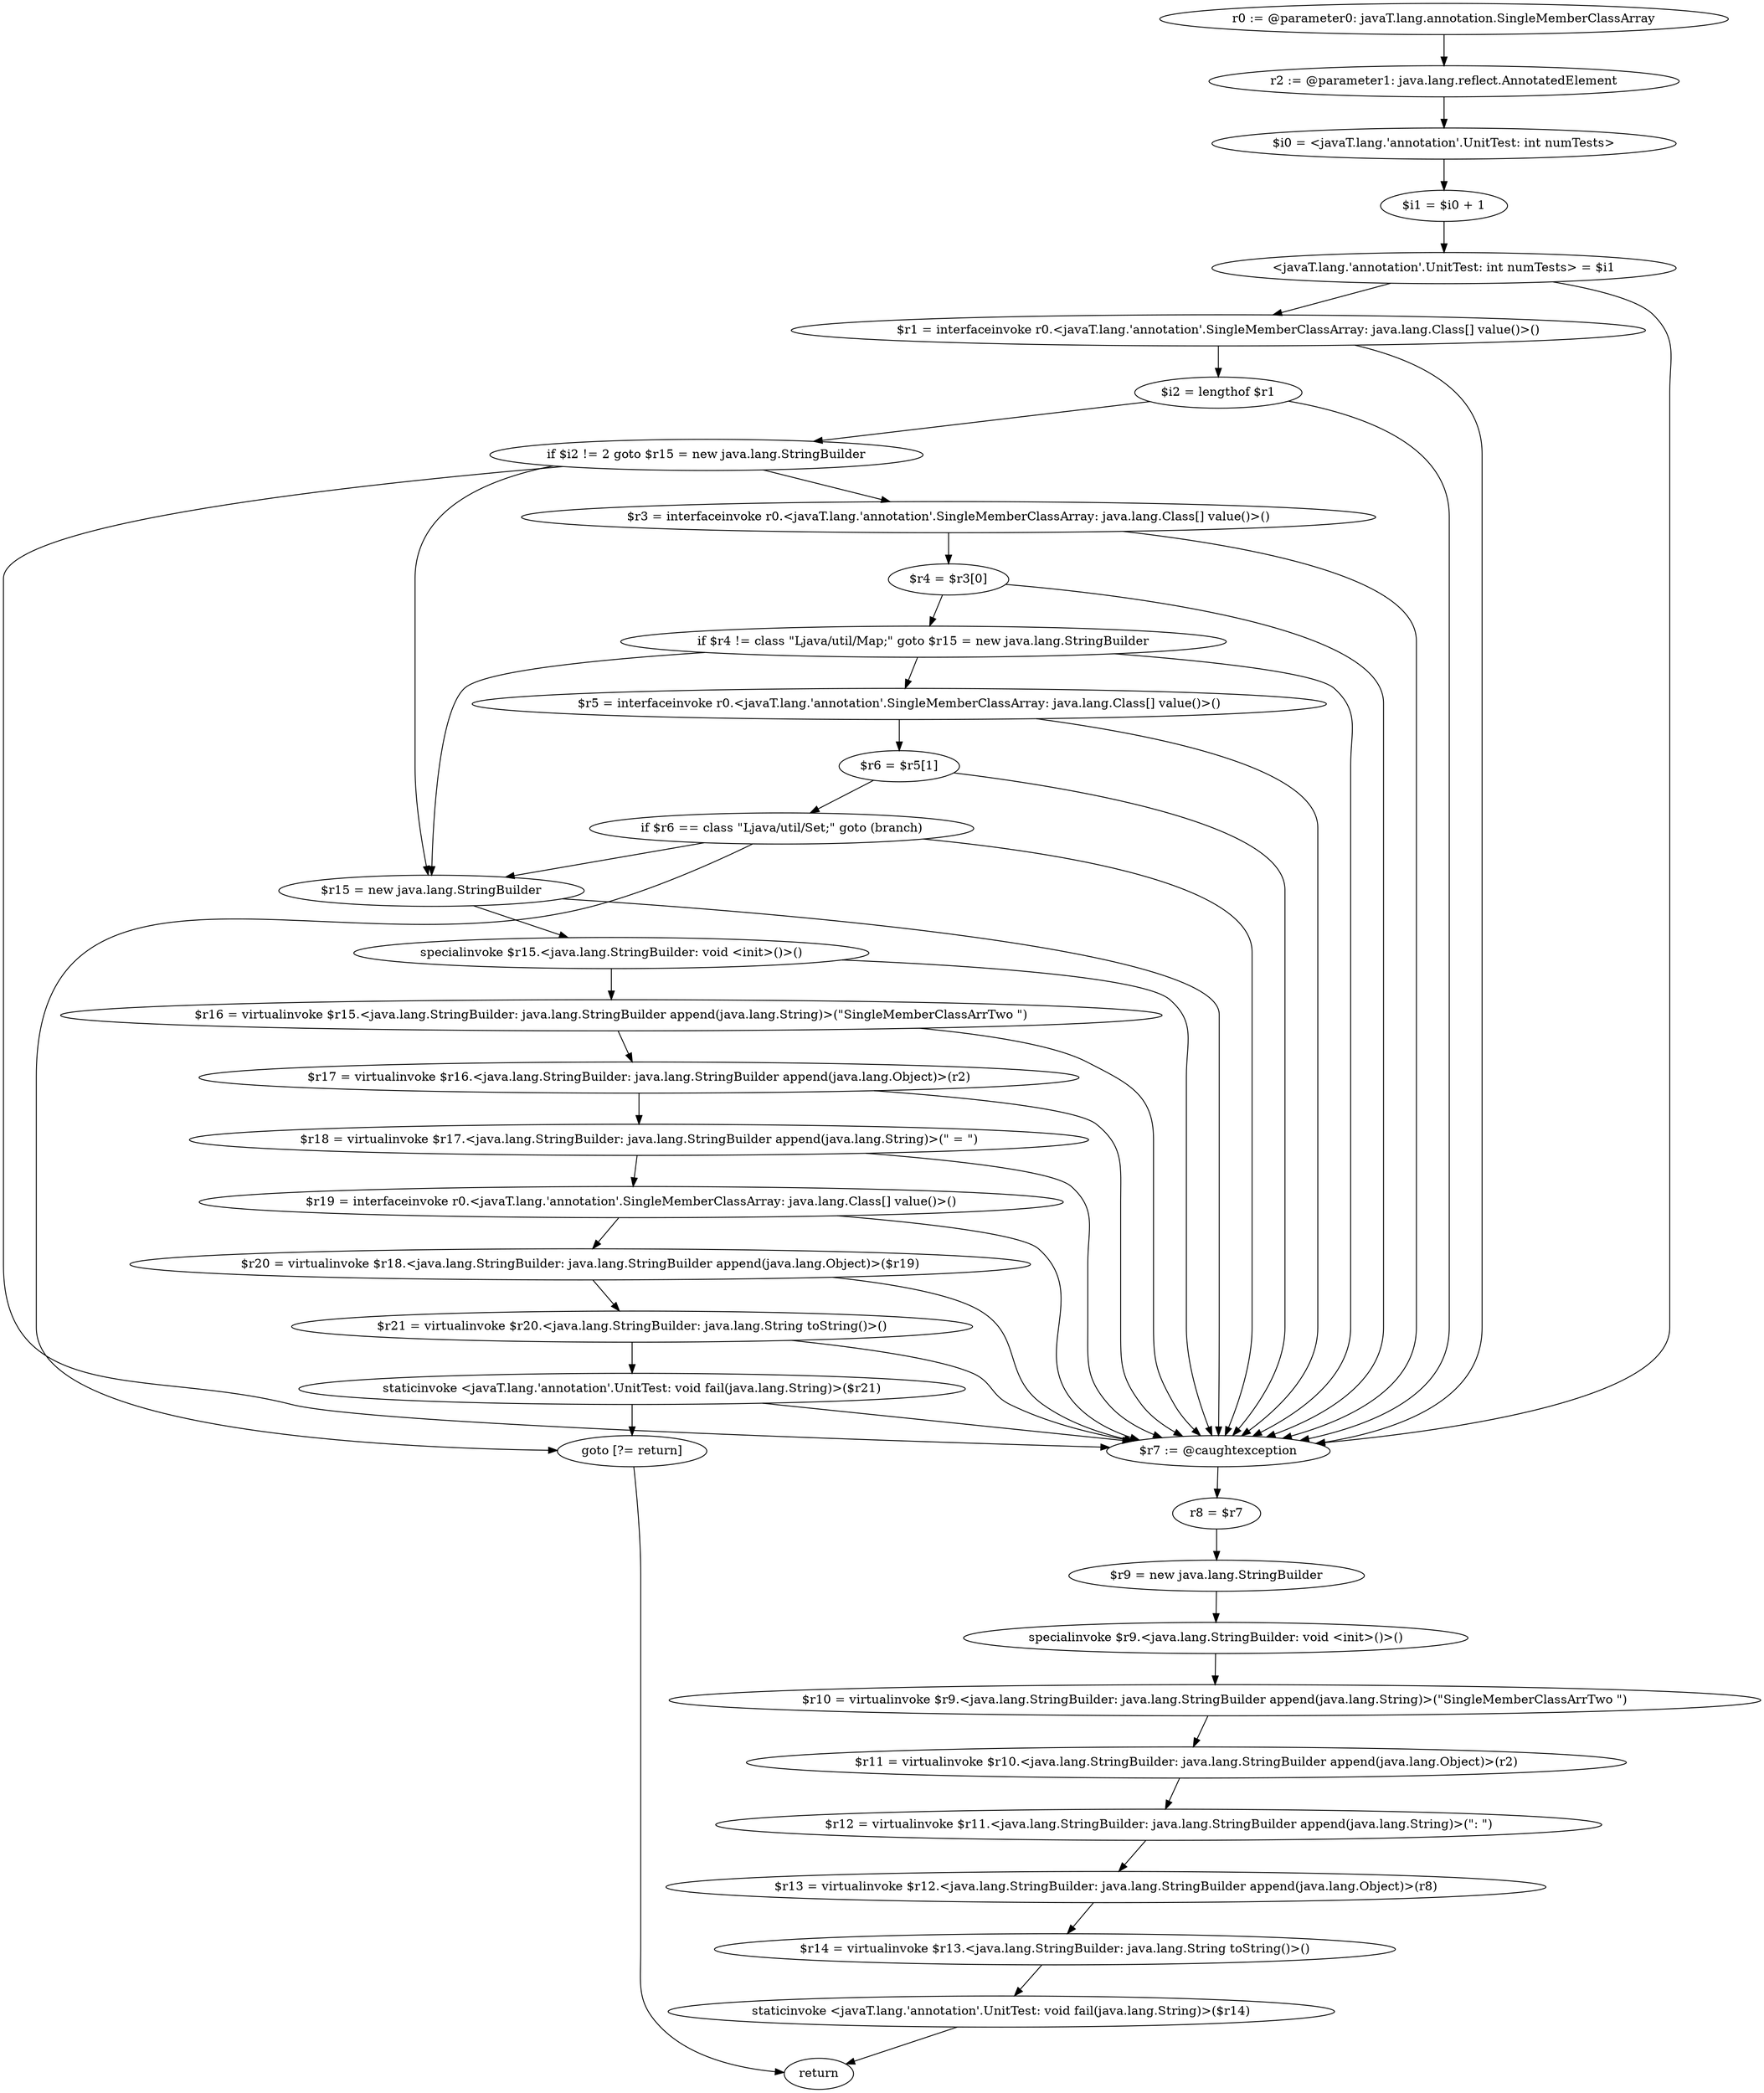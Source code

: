 digraph "unitGraph" {
    "r0 := @parameter0: javaT.lang.annotation.SingleMemberClassArray"
    "r2 := @parameter1: java.lang.reflect.AnnotatedElement"
    "$i0 = <javaT.lang.'annotation'.UnitTest: int numTests>"
    "$i1 = $i0 + 1"
    "<javaT.lang.'annotation'.UnitTest: int numTests> = $i1"
    "$r1 = interfaceinvoke r0.<javaT.lang.'annotation'.SingleMemberClassArray: java.lang.Class[] value()>()"
    "$i2 = lengthof $r1"
    "if $i2 != 2 goto $r15 = new java.lang.StringBuilder"
    "$r3 = interfaceinvoke r0.<javaT.lang.'annotation'.SingleMemberClassArray: java.lang.Class[] value()>()"
    "$r4 = $r3[0]"
    "if $r4 != class \"Ljava/util/Map;\" goto $r15 = new java.lang.StringBuilder"
    "$r5 = interfaceinvoke r0.<javaT.lang.'annotation'.SingleMemberClassArray: java.lang.Class[] value()>()"
    "$r6 = $r5[1]"
    "if $r6 == class \"Ljava/util/Set;\" goto (branch)"
    "$r15 = new java.lang.StringBuilder"
    "specialinvoke $r15.<java.lang.StringBuilder: void <init>()>()"
    "$r16 = virtualinvoke $r15.<java.lang.StringBuilder: java.lang.StringBuilder append(java.lang.String)>(\"SingleMemberClassArrTwo \")"
    "$r17 = virtualinvoke $r16.<java.lang.StringBuilder: java.lang.StringBuilder append(java.lang.Object)>(r2)"
    "$r18 = virtualinvoke $r17.<java.lang.StringBuilder: java.lang.StringBuilder append(java.lang.String)>(\" = \")"
    "$r19 = interfaceinvoke r0.<javaT.lang.'annotation'.SingleMemberClassArray: java.lang.Class[] value()>()"
    "$r20 = virtualinvoke $r18.<java.lang.StringBuilder: java.lang.StringBuilder append(java.lang.Object)>($r19)"
    "$r21 = virtualinvoke $r20.<java.lang.StringBuilder: java.lang.String toString()>()"
    "staticinvoke <javaT.lang.'annotation'.UnitTest: void fail(java.lang.String)>($r21)"
    "goto [?= return]"
    "$r7 := @caughtexception"
    "r8 = $r7"
    "$r9 = new java.lang.StringBuilder"
    "specialinvoke $r9.<java.lang.StringBuilder: void <init>()>()"
    "$r10 = virtualinvoke $r9.<java.lang.StringBuilder: java.lang.StringBuilder append(java.lang.String)>(\"SingleMemberClassArrTwo \")"
    "$r11 = virtualinvoke $r10.<java.lang.StringBuilder: java.lang.StringBuilder append(java.lang.Object)>(r2)"
    "$r12 = virtualinvoke $r11.<java.lang.StringBuilder: java.lang.StringBuilder append(java.lang.String)>(\": \")"
    "$r13 = virtualinvoke $r12.<java.lang.StringBuilder: java.lang.StringBuilder append(java.lang.Object)>(r8)"
    "$r14 = virtualinvoke $r13.<java.lang.StringBuilder: java.lang.String toString()>()"
    "staticinvoke <javaT.lang.'annotation'.UnitTest: void fail(java.lang.String)>($r14)"
    "return"
    "r0 := @parameter0: javaT.lang.annotation.SingleMemberClassArray"->"r2 := @parameter1: java.lang.reflect.AnnotatedElement";
    "r2 := @parameter1: java.lang.reflect.AnnotatedElement"->"$i0 = <javaT.lang.'annotation'.UnitTest: int numTests>";
    "$i0 = <javaT.lang.'annotation'.UnitTest: int numTests>"->"$i1 = $i0 + 1";
    "$i1 = $i0 + 1"->"<javaT.lang.'annotation'.UnitTest: int numTests> = $i1";
    "<javaT.lang.'annotation'.UnitTest: int numTests> = $i1"->"$r1 = interfaceinvoke r0.<javaT.lang.'annotation'.SingleMemberClassArray: java.lang.Class[] value()>()";
    "<javaT.lang.'annotation'.UnitTest: int numTests> = $i1"->"$r7 := @caughtexception";
    "$r1 = interfaceinvoke r0.<javaT.lang.'annotation'.SingleMemberClassArray: java.lang.Class[] value()>()"->"$i2 = lengthof $r1";
    "$r1 = interfaceinvoke r0.<javaT.lang.'annotation'.SingleMemberClassArray: java.lang.Class[] value()>()"->"$r7 := @caughtexception";
    "$i2 = lengthof $r1"->"if $i2 != 2 goto $r15 = new java.lang.StringBuilder";
    "$i2 = lengthof $r1"->"$r7 := @caughtexception";
    "if $i2 != 2 goto $r15 = new java.lang.StringBuilder"->"$r3 = interfaceinvoke r0.<javaT.lang.'annotation'.SingleMemberClassArray: java.lang.Class[] value()>()";
    "if $i2 != 2 goto $r15 = new java.lang.StringBuilder"->"$r15 = new java.lang.StringBuilder";
    "if $i2 != 2 goto $r15 = new java.lang.StringBuilder"->"$r7 := @caughtexception";
    "$r3 = interfaceinvoke r0.<javaT.lang.'annotation'.SingleMemberClassArray: java.lang.Class[] value()>()"->"$r4 = $r3[0]";
    "$r3 = interfaceinvoke r0.<javaT.lang.'annotation'.SingleMemberClassArray: java.lang.Class[] value()>()"->"$r7 := @caughtexception";
    "$r4 = $r3[0]"->"if $r4 != class \"Ljava/util/Map;\" goto $r15 = new java.lang.StringBuilder";
    "$r4 = $r3[0]"->"$r7 := @caughtexception";
    "if $r4 != class \"Ljava/util/Map;\" goto $r15 = new java.lang.StringBuilder"->"$r5 = interfaceinvoke r0.<javaT.lang.'annotation'.SingleMemberClassArray: java.lang.Class[] value()>()";
    "if $r4 != class \"Ljava/util/Map;\" goto $r15 = new java.lang.StringBuilder"->"$r15 = new java.lang.StringBuilder";
    "if $r4 != class \"Ljava/util/Map;\" goto $r15 = new java.lang.StringBuilder"->"$r7 := @caughtexception";
    "$r5 = interfaceinvoke r0.<javaT.lang.'annotation'.SingleMemberClassArray: java.lang.Class[] value()>()"->"$r6 = $r5[1]";
    "$r5 = interfaceinvoke r0.<javaT.lang.'annotation'.SingleMemberClassArray: java.lang.Class[] value()>()"->"$r7 := @caughtexception";
    "$r6 = $r5[1]"->"if $r6 == class \"Ljava/util/Set;\" goto (branch)";
    "$r6 = $r5[1]"->"$r7 := @caughtexception";
    "if $r6 == class \"Ljava/util/Set;\" goto (branch)"->"$r15 = new java.lang.StringBuilder";
    "if $r6 == class \"Ljava/util/Set;\" goto (branch)"->"goto [?= return]";
    "if $r6 == class \"Ljava/util/Set;\" goto (branch)"->"$r7 := @caughtexception";
    "$r15 = new java.lang.StringBuilder"->"specialinvoke $r15.<java.lang.StringBuilder: void <init>()>()";
    "$r15 = new java.lang.StringBuilder"->"$r7 := @caughtexception";
    "specialinvoke $r15.<java.lang.StringBuilder: void <init>()>()"->"$r16 = virtualinvoke $r15.<java.lang.StringBuilder: java.lang.StringBuilder append(java.lang.String)>(\"SingleMemberClassArrTwo \")";
    "specialinvoke $r15.<java.lang.StringBuilder: void <init>()>()"->"$r7 := @caughtexception";
    "$r16 = virtualinvoke $r15.<java.lang.StringBuilder: java.lang.StringBuilder append(java.lang.String)>(\"SingleMemberClassArrTwo \")"->"$r17 = virtualinvoke $r16.<java.lang.StringBuilder: java.lang.StringBuilder append(java.lang.Object)>(r2)";
    "$r16 = virtualinvoke $r15.<java.lang.StringBuilder: java.lang.StringBuilder append(java.lang.String)>(\"SingleMemberClassArrTwo \")"->"$r7 := @caughtexception";
    "$r17 = virtualinvoke $r16.<java.lang.StringBuilder: java.lang.StringBuilder append(java.lang.Object)>(r2)"->"$r18 = virtualinvoke $r17.<java.lang.StringBuilder: java.lang.StringBuilder append(java.lang.String)>(\" = \")";
    "$r17 = virtualinvoke $r16.<java.lang.StringBuilder: java.lang.StringBuilder append(java.lang.Object)>(r2)"->"$r7 := @caughtexception";
    "$r18 = virtualinvoke $r17.<java.lang.StringBuilder: java.lang.StringBuilder append(java.lang.String)>(\" = \")"->"$r19 = interfaceinvoke r0.<javaT.lang.'annotation'.SingleMemberClassArray: java.lang.Class[] value()>()";
    "$r18 = virtualinvoke $r17.<java.lang.StringBuilder: java.lang.StringBuilder append(java.lang.String)>(\" = \")"->"$r7 := @caughtexception";
    "$r19 = interfaceinvoke r0.<javaT.lang.'annotation'.SingleMemberClassArray: java.lang.Class[] value()>()"->"$r20 = virtualinvoke $r18.<java.lang.StringBuilder: java.lang.StringBuilder append(java.lang.Object)>($r19)";
    "$r19 = interfaceinvoke r0.<javaT.lang.'annotation'.SingleMemberClassArray: java.lang.Class[] value()>()"->"$r7 := @caughtexception";
    "$r20 = virtualinvoke $r18.<java.lang.StringBuilder: java.lang.StringBuilder append(java.lang.Object)>($r19)"->"$r21 = virtualinvoke $r20.<java.lang.StringBuilder: java.lang.String toString()>()";
    "$r20 = virtualinvoke $r18.<java.lang.StringBuilder: java.lang.StringBuilder append(java.lang.Object)>($r19)"->"$r7 := @caughtexception";
    "$r21 = virtualinvoke $r20.<java.lang.StringBuilder: java.lang.String toString()>()"->"staticinvoke <javaT.lang.'annotation'.UnitTest: void fail(java.lang.String)>($r21)";
    "$r21 = virtualinvoke $r20.<java.lang.StringBuilder: java.lang.String toString()>()"->"$r7 := @caughtexception";
    "staticinvoke <javaT.lang.'annotation'.UnitTest: void fail(java.lang.String)>($r21)"->"goto [?= return]";
    "staticinvoke <javaT.lang.'annotation'.UnitTest: void fail(java.lang.String)>($r21)"->"$r7 := @caughtexception";
    "goto [?= return]"->"return";
    "$r7 := @caughtexception"->"r8 = $r7";
    "r8 = $r7"->"$r9 = new java.lang.StringBuilder";
    "$r9 = new java.lang.StringBuilder"->"specialinvoke $r9.<java.lang.StringBuilder: void <init>()>()";
    "specialinvoke $r9.<java.lang.StringBuilder: void <init>()>()"->"$r10 = virtualinvoke $r9.<java.lang.StringBuilder: java.lang.StringBuilder append(java.lang.String)>(\"SingleMemberClassArrTwo \")";
    "$r10 = virtualinvoke $r9.<java.lang.StringBuilder: java.lang.StringBuilder append(java.lang.String)>(\"SingleMemberClassArrTwo \")"->"$r11 = virtualinvoke $r10.<java.lang.StringBuilder: java.lang.StringBuilder append(java.lang.Object)>(r2)";
    "$r11 = virtualinvoke $r10.<java.lang.StringBuilder: java.lang.StringBuilder append(java.lang.Object)>(r2)"->"$r12 = virtualinvoke $r11.<java.lang.StringBuilder: java.lang.StringBuilder append(java.lang.String)>(\": \")";
    "$r12 = virtualinvoke $r11.<java.lang.StringBuilder: java.lang.StringBuilder append(java.lang.String)>(\": \")"->"$r13 = virtualinvoke $r12.<java.lang.StringBuilder: java.lang.StringBuilder append(java.lang.Object)>(r8)";
    "$r13 = virtualinvoke $r12.<java.lang.StringBuilder: java.lang.StringBuilder append(java.lang.Object)>(r8)"->"$r14 = virtualinvoke $r13.<java.lang.StringBuilder: java.lang.String toString()>()";
    "$r14 = virtualinvoke $r13.<java.lang.StringBuilder: java.lang.String toString()>()"->"staticinvoke <javaT.lang.'annotation'.UnitTest: void fail(java.lang.String)>($r14)";
    "staticinvoke <javaT.lang.'annotation'.UnitTest: void fail(java.lang.String)>($r14)"->"return";
}
